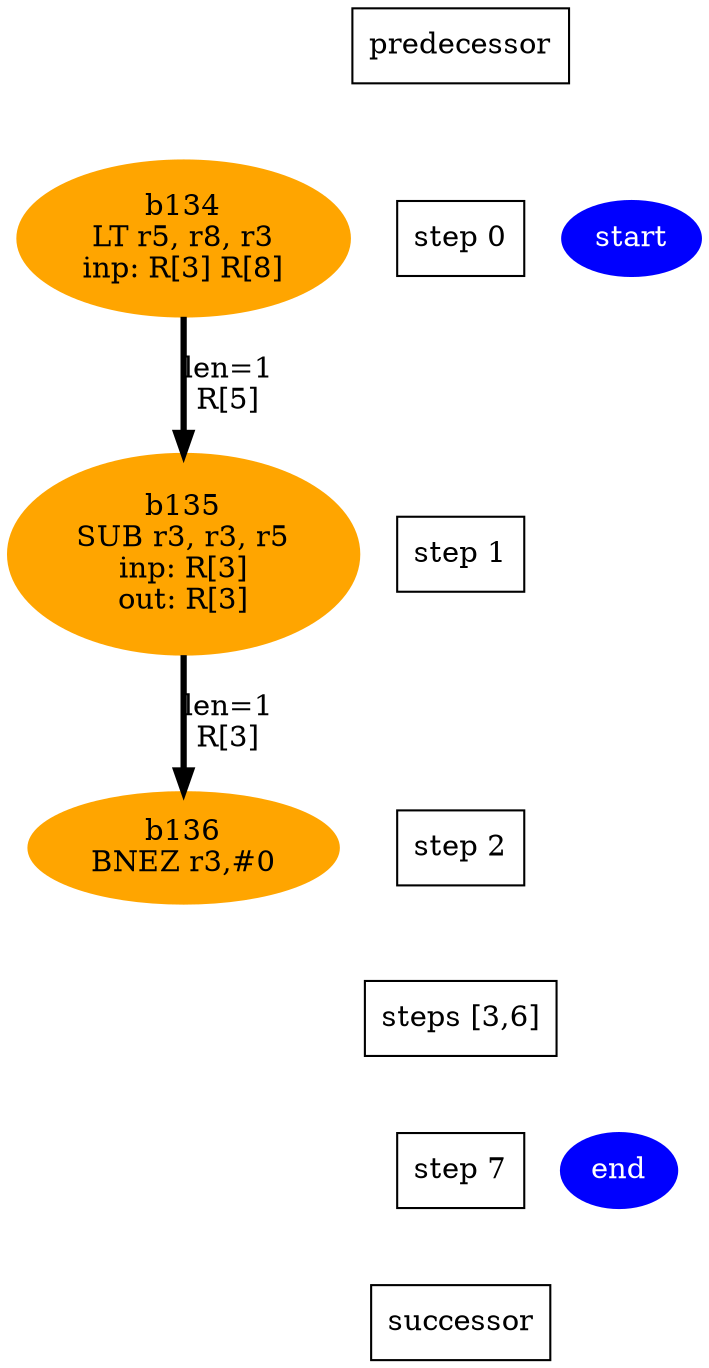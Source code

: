 digraph N {
 b134[color=orange,fontcolor=black,style=filled,label="b134\nLT r5, r8, r3\ninp: R[3] R[8]"];  {rank=same; S0;  b134;}
 b135[color=orange,fontcolor=black,style=filled,label="b135\nSUB r3, r3, r5\ninp: R[3]\nout: R[3]"];  {rank=same; S1;  b135;}
 b136[color=orange,fontcolor=black,style=filled,label="b136\nBNEZ r3,#0"];  {rank=same; S2;  b136;}
 start [color=blue,fontcolor=white,style=filled,label="start"];  {rank=same; S0;  start;}
 end [color=blue,fontcolor=white,style=filled,label="end"];  {rank=same; S7;  end;}
   b134 -> b135 [color=black,fontcolor=black,penwidth=3,label="len=1\nR[5]",weight=1000];
   b135 -> b136 [color=black,fontcolor=black,penwidth=3,label="len=1\nR[3]",weight=1000];
  Sm1 [label="predecessor",shape=box];
  S0 [label="step 0",shape=box];
  Sm1 -> S0[style=invis,weight=9000];
  S1 [label="step 1",shape=box];
  S0 -> S1[style=invis,weight=9000];
  S2 [label="step 2",shape=box];
  S1 -> S2[style=invis,weight=9000];
  S3_S6 [label="steps [3,6]",shape=box];
  S2 -> S3_S6[style=invis,weight=9000];
  S7 [label="step 7",shape=box];
  S3_S6 -> S7[style=invis,weight=9000];
  S8 [label="successor",shape=box];
  S7 -> S8[style=invis,weight=9000];
}
